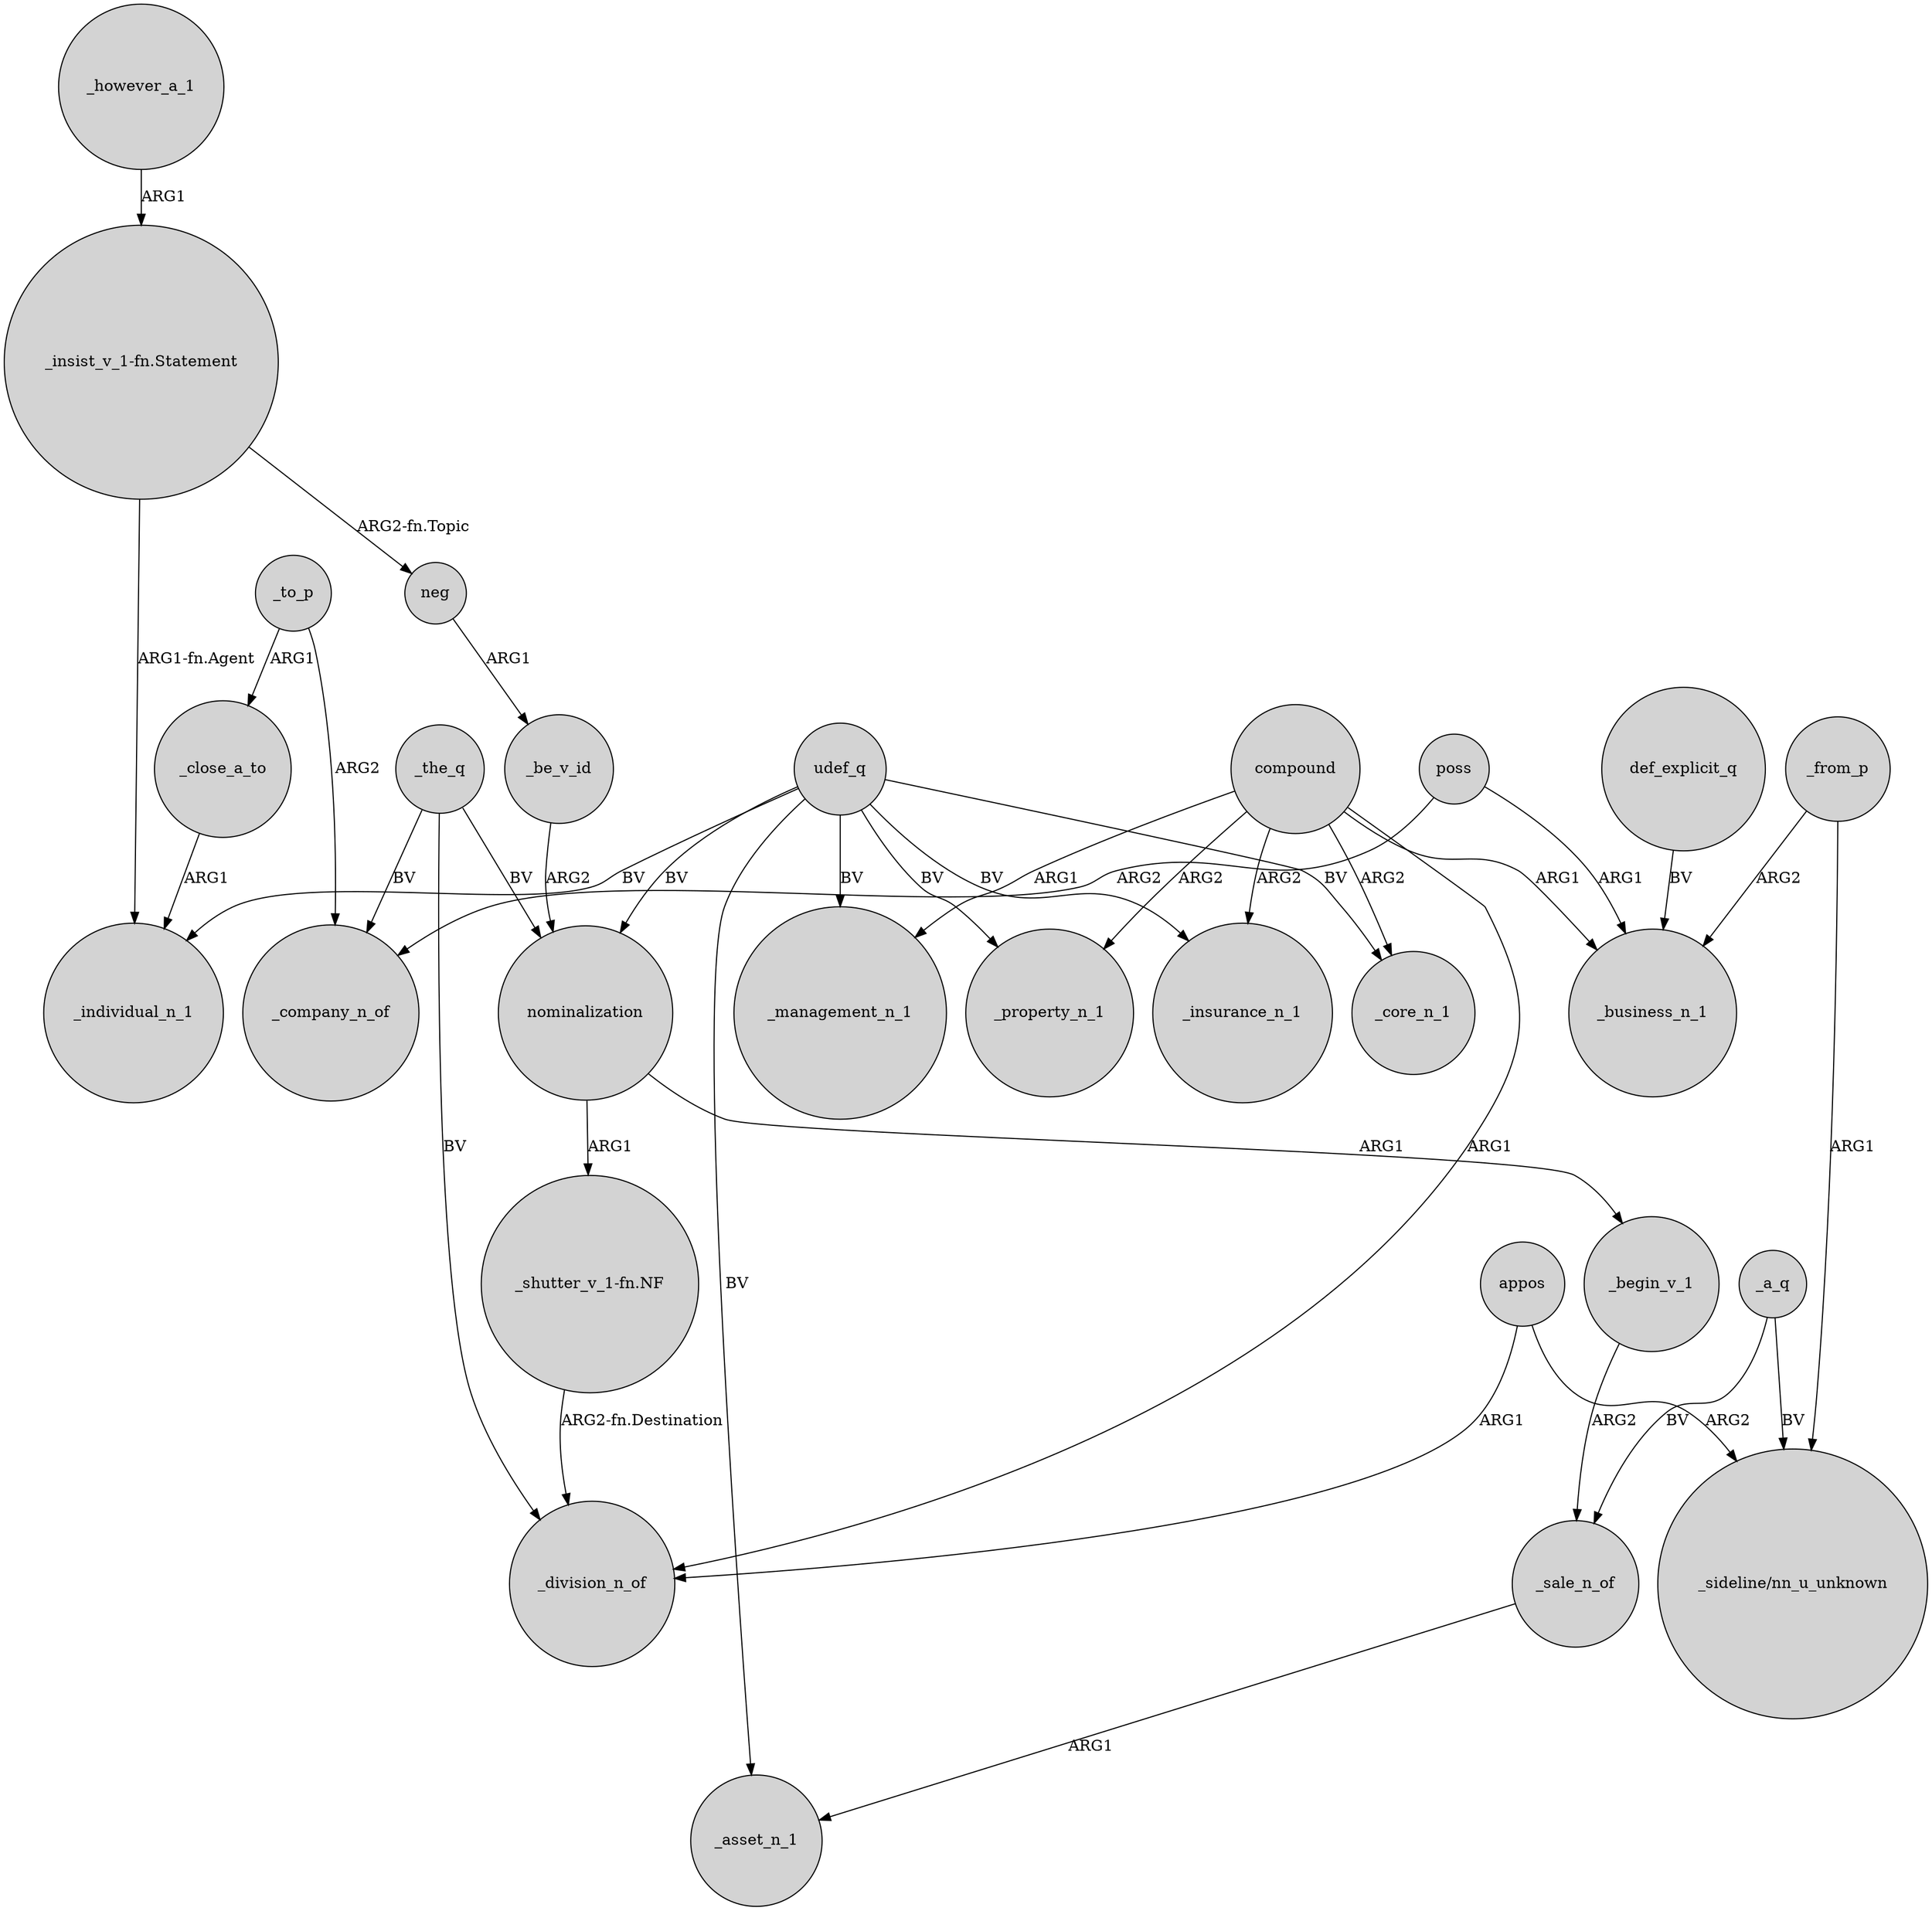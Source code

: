 digraph {
	node [shape=circle style=filled]
	_a_q -> _sale_n_of [label=BV]
	"_insist_v_1-fn.Statement" -> _individual_n_1 [label="ARG1-fn.Agent"]
	compound -> _insurance_n_1 [label=ARG2]
	compound -> _core_n_1 [label=ARG2]
	nominalization -> _begin_v_1 [label=ARG1]
	appos -> "_sideline/nn_u_unknown" [label=ARG2]
	_to_p -> _company_n_of [label=ARG2]
	udef_q -> _insurance_n_1 [label=BV]
	poss -> _business_n_1 [label=ARG1]
	compound -> _property_n_1 [label=ARG2]
	udef_q -> _management_n_1 [label=BV]
	udef_q -> _individual_n_1 [label=BV]
	"_insist_v_1-fn.Statement" -> neg [label="ARG2-fn.Topic"]
	_sale_n_of -> _asset_n_1 [label=ARG1]
	_from_p -> "_sideline/nn_u_unknown" [label=ARG1]
	_begin_v_1 -> _sale_n_of [label=ARG2]
	udef_q -> _asset_n_1 [label=BV]
	_the_q -> _company_n_of [label=BV]
	udef_q -> _core_n_1 [label=BV]
	nominalization -> "_shutter_v_1-fn.NF" [label=ARG1]
	"_shutter_v_1-fn.NF" -> _division_n_of [label="ARG2-fn.Destination"]
	compound -> _business_n_1 [label=ARG1]
	_close_a_to -> _individual_n_1 [label=ARG1]
	udef_q -> _property_n_1 [label=BV]
	_be_v_id -> nominalization [label=ARG2]
	udef_q -> nominalization [label=BV]
	appos -> _division_n_of [label=ARG1]
	_however_a_1 -> "_insist_v_1-fn.Statement" [label=ARG1]
	_from_p -> _business_n_1 [label=ARG2]
	_to_p -> _close_a_to [label=ARG1]
	def_explicit_q -> _business_n_1 [label=BV]
	neg -> _be_v_id [label=ARG1]
	poss -> _company_n_of [label=ARG2]
	compound -> _division_n_of [label=ARG1]
	compound -> _management_n_1 [label=ARG1]
	_the_q -> nominalization [label=BV]
	_the_q -> _division_n_of [label=BV]
	_a_q -> "_sideline/nn_u_unknown" [label=BV]
}
